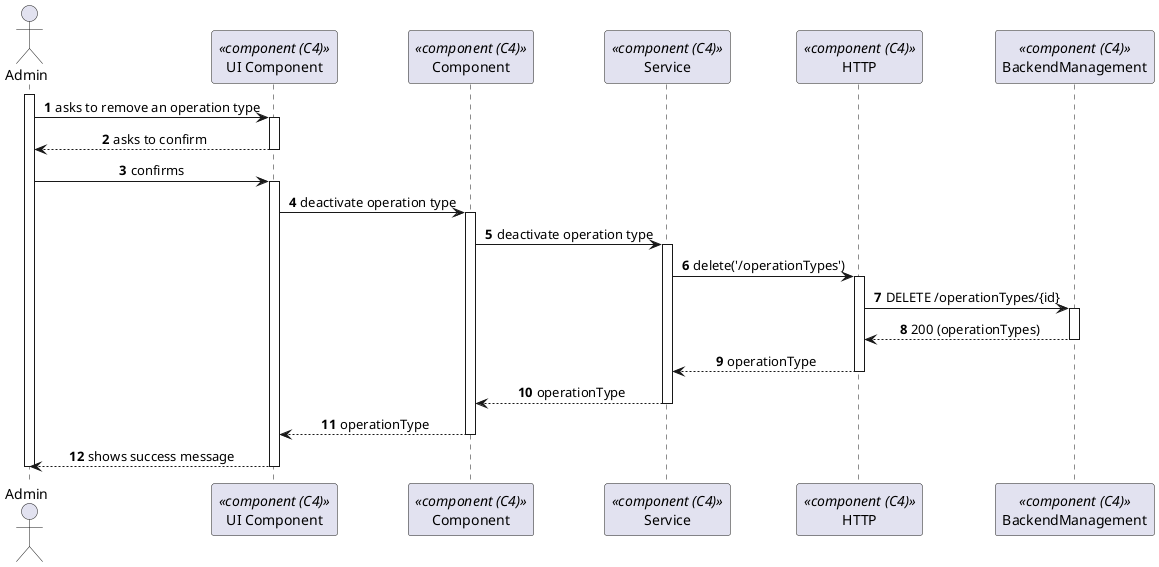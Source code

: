 @startuml process-view
autonumber
skinparam DefaultTextAlignment center
actor Admin as "Admin"
participant ComponentUI as "UI Component" <<component (C4)>>
participant Component as "Component" <<component (C4)>>
participant SRV as "Service" <<component (C4)>>
participant HTTP as "HTTP" <<component (C4)>>

participant BackendManagement as "BackendManagement" <<component (C4)>>

activate Admin
    Admin -> ComponentUI : asks to remove an operation type
    activate ComponentUI
        ComponentUI --> Admin : asks to confirm
    deactivate ComponentUI
    Admin -> ComponentUI : confirms
    activate ComponentUI
        ComponentUI -> Component : deactivate operation type
        activate Component     
            Component -> SRV : deactivate operation type
            activate SRV
                SRV -> HTTP : delete('/operationTypes')
                activate HTTP
                    HTTP -> BackendManagement : DELETE /operationTypes/{id}
                    activate BackendManagement
                        BackendManagement --> HTTP : 200 (operationTypes)
                    deactivate BackendManagement
                    HTTP --> SRV : operationType
                deactivate HTTP
                SRV --> Component : operationType
            deactivate SRV
            Component --> ComponentUI : operationType
        deactivate Component
    Admin <-- ComponentUI : shows success message
    deactivate ComponentUI
deactivate Admin

@enduml